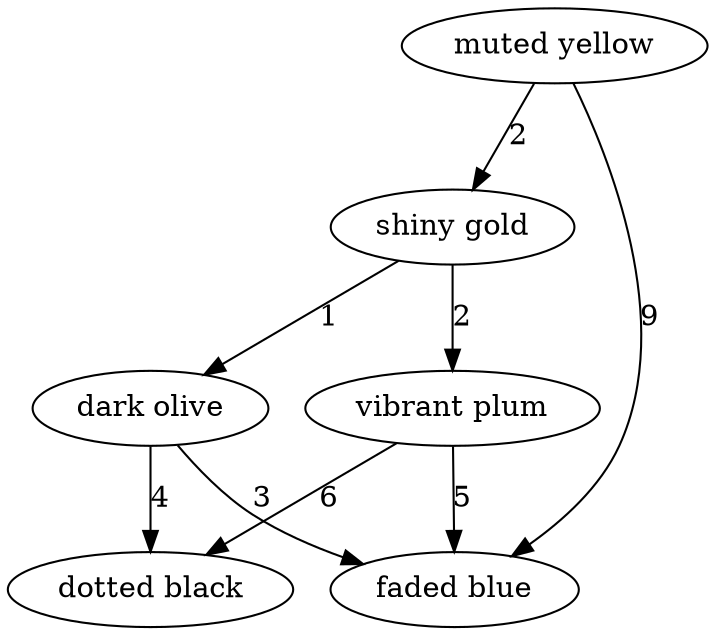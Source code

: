 digraph G {
	node0 [label="vibrant plum"];
	node1 [label="muted yellow"];
	node2 [label="dotted black"];
	node3 [label="shiny gold"];
	node4 [label="dark olive"];
	node5 [label="faded blue"];
	subgraph U {
		edge [dir=none];
	}
	subgraph D {
		node0 -> node5 [label="5"];
		node0 -> node2 [label="6"];
		node1 -> node3 [label="2"];
		node1 -> node5 [label="9"];
		node3 -> node0 [label="2"];
		node3 -> node4 [label="1"];
		node4 -> node5 [label="3"];
		node4 -> node2 [label="4"];
	}
}
